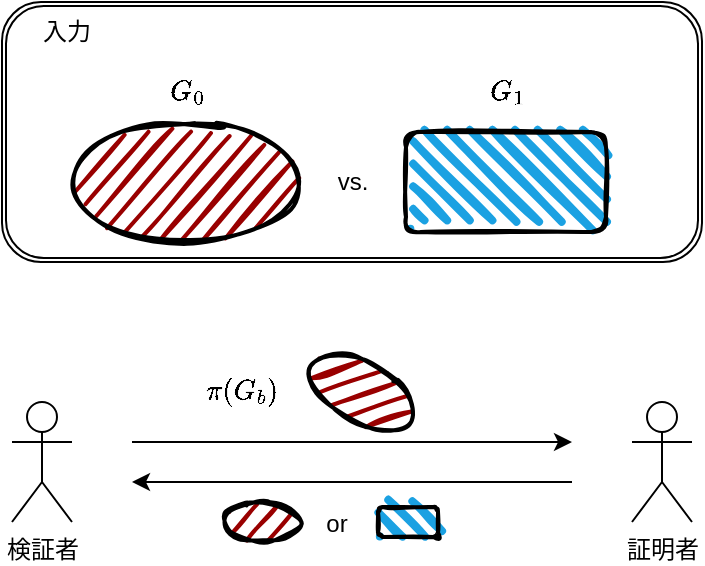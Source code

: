<mxfile>
    <diagram id="vxKW6ewMuQT9tOdyS-tn" name="ページ1">
        <mxGraphModel dx="1158" dy="494" grid="1" gridSize="10" guides="1" tooltips="1" connect="1" arrows="1" fold="1" page="1" pageScale="1" pageWidth="827" pageHeight="1169" math="1" shadow="0">
            <root>
                <mxCell id="0"/>
                <mxCell id="1" parent="0"/>
                <mxCell id="25" value="" style="shape=ext;double=1;rounded=1;whiteSpace=wrap;html=1;" vertex="1" parent="1">
                    <mxGeometry x="30" y="20" width="350" height="130" as="geometry"/>
                </mxCell>
                <mxCell id="2" value="検証者" style="shape=umlActor;verticalLabelPosition=bottom;verticalAlign=top;html=1;outlineConnect=0;" vertex="1" parent="1">
                    <mxGeometry x="35" y="220" width="30" height="60" as="geometry"/>
                </mxCell>
                <mxCell id="5" value="証明者" style="shape=umlActor;verticalLabelPosition=bottom;verticalAlign=top;html=1;outlineConnect=0;" vertex="1" parent="1">
                    <mxGeometry x="345" y="220" width="30" height="60" as="geometry"/>
                </mxCell>
                <mxCell id="8" value="" style="ellipse;whiteSpace=wrap;html=1;strokeWidth=2;fillWeight=2;hachureGap=8;fillColor=#990000;fillStyle=dots;sketch=1;" vertex="1" parent="1">
                    <mxGeometry x="62" y="80" width="120" height="60" as="geometry"/>
                </mxCell>
                <mxCell id="9" value="" style="rounded=1;whiteSpace=wrap;html=1;strokeWidth=2;fillWeight=4;hachureGap=8;hachureAngle=45;fillColor=#1ba1e2;sketch=1;" vertex="1" parent="1">
                    <mxGeometry x="232" y="85" width="100" height="50" as="geometry"/>
                </mxCell>
                <mxCell id="10" value="vs." style="text;html=1;align=center;verticalAlign=middle;resizable=0;points=[];autosize=1;strokeColor=none;fillColor=none;" vertex="1" parent="1">
                    <mxGeometry x="185" y="95" width="40" height="30" as="geometry"/>
                </mxCell>
                <mxCell id="11" value="$$G_0$$" style="text;html=1;align=center;verticalAlign=middle;resizable=0;points=[];autosize=1;strokeColor=none;fillColor=none;" vertex="1" parent="1">
                    <mxGeometry x="87" y="50" width="70" height="30" as="geometry"/>
                </mxCell>
                <mxCell id="12" value="$$G_1$$" style="text;html=1;align=center;verticalAlign=middle;resizable=0;points=[];autosize=1;strokeColor=none;fillColor=none;" vertex="1" parent="1">
                    <mxGeometry x="247" y="50" width="70" height="30" as="geometry"/>
                </mxCell>
                <mxCell id="15" value="" style="edgeStyle=none;orthogonalLoop=1;jettySize=auto;html=1;" edge="1" parent="1">
                    <mxGeometry width="100" relative="1" as="geometry">
                        <mxPoint x="95" y="240" as="sourcePoint"/>
                        <mxPoint x="315" y="240" as="targetPoint"/>
                        <Array as="points"/>
                    </mxGeometry>
                </mxCell>
                <mxCell id="16" value="" style="ellipse;whiteSpace=wrap;html=1;strokeWidth=2;fillWeight=2;hachureGap=8;fillColor=#990000;fillStyle=dots;sketch=1;rotation=30;" vertex="1" parent="1">
                    <mxGeometry x="180" y="200" width="60" height="30" as="geometry"/>
                </mxCell>
                <mxCell id="17" value="$$\pi(G_b)$$" style="text;html=1;align=center;verticalAlign=middle;resizable=0;points=[];autosize=1;strokeColor=none;fillColor=none;" vertex="1" parent="1">
                    <mxGeometry x="105" y="200" width="90" height="30" as="geometry"/>
                </mxCell>
                <mxCell id="18" value="" style="edgeStyle=none;orthogonalLoop=1;jettySize=auto;html=1;startArrow=classic;startFill=1;endArrow=none;endFill=0;" edge="1" parent="1">
                    <mxGeometry width="100" relative="1" as="geometry">
                        <mxPoint x="95" y="260" as="sourcePoint"/>
                        <mxPoint x="315" y="260" as="targetPoint"/>
                        <Array as="points"/>
                    </mxGeometry>
                </mxCell>
                <mxCell id="20" value="" style="ellipse;whiteSpace=wrap;html=1;strokeWidth=2;fillWeight=2;hachureGap=8;fillColor=#990000;fillStyle=dots;sketch=1;" vertex="1" parent="1">
                    <mxGeometry x="140" y="270" width="40" height="20" as="geometry"/>
                </mxCell>
                <mxCell id="21" value="" style="rounded=1;whiteSpace=wrap;html=1;strokeWidth=2;fillWeight=4;hachureGap=8;hachureAngle=45;fillColor=#1ba1e2;sketch=1;" vertex="1" parent="1">
                    <mxGeometry x="218" y="272.5" width="30" height="15" as="geometry"/>
                </mxCell>
                <mxCell id="24" value="or" style="text;html=1;align=center;verticalAlign=middle;resizable=0;points=[];autosize=1;strokeColor=none;fillColor=none;" vertex="1" parent="1">
                    <mxGeometry x="182" y="266" width="30" height="30" as="geometry"/>
                </mxCell>
                <mxCell id="26" value="入力" style="text;html=1;align=center;verticalAlign=middle;resizable=0;points=[];autosize=1;strokeColor=none;fillColor=none;" vertex="1" parent="1">
                    <mxGeometry x="37" y="20" width="50" height="30" as="geometry"/>
                </mxCell>
            </root>
        </mxGraphModel>
    </diagram>
</mxfile>